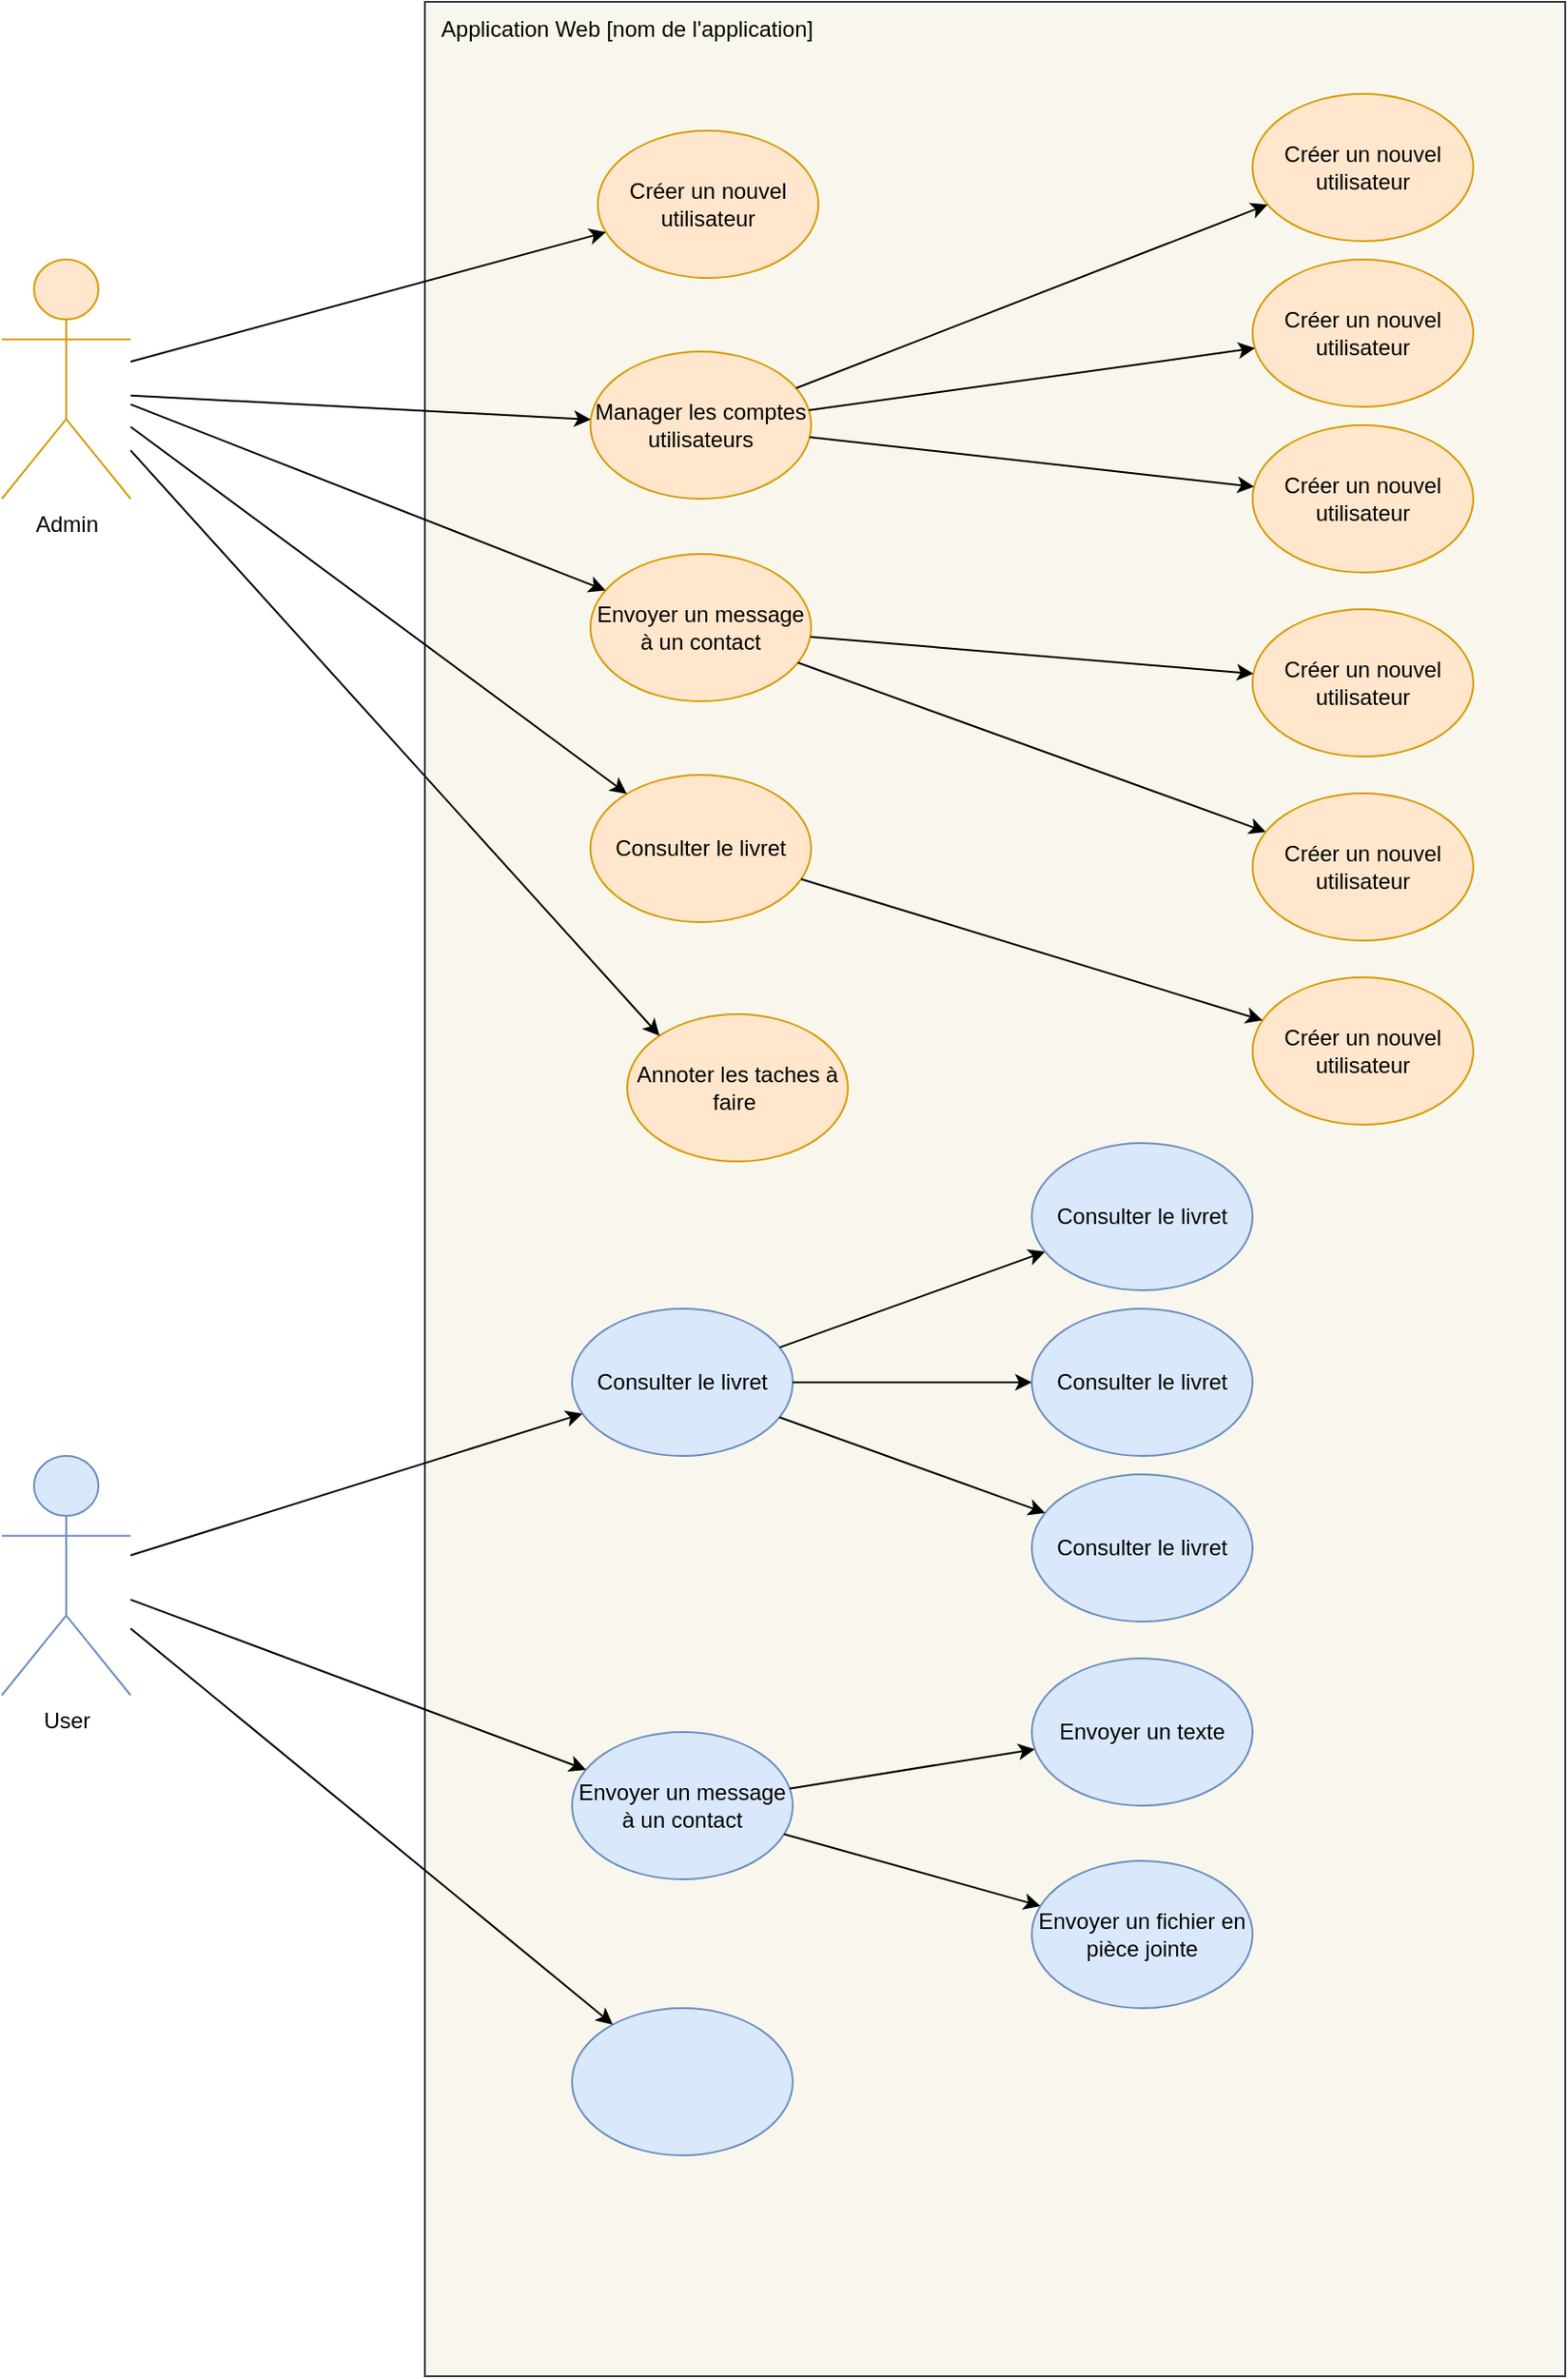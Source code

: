 <mxfile version="16.6.4" type="github">
  <diagram id="CFr1XQL-WDPbR7JwQm22" name="Page-1">
    <mxGraphModel dx="1654" dy="2036" grid="1" gridSize="10" guides="1" tooltips="1" connect="1" arrows="1" fold="1" page="1" pageScale="1" pageWidth="827" pageHeight="1169" math="0" shadow="0">
      <root>
        <mxCell id="0" />
        <mxCell id="1" parent="0" />
        <mxCell id="0fKHhdGLzHID-In8TnUW-1" value="Admin" style="shape=umlActor;verticalLabelPosition=bottom;verticalAlign=top;html=1;outlineConnect=0;fillColor=#ffe6cc;strokeColor=#d79b00;" vertex="1" parent="1">
          <mxGeometry x="90" y="80" width="70" height="130" as="geometry" />
        </mxCell>
        <mxCell id="0fKHhdGLzHID-In8TnUW-5" value="" style="rounded=0;whiteSpace=wrap;html=1;fillColor=#f9f7ed;strokeColor=#36393d;" vertex="1" parent="1">
          <mxGeometry x="320" y="-60" width="620" height="1290" as="geometry" />
        </mxCell>
        <mxCell id="0fKHhdGLzHID-In8TnUW-6" value="Application Web [nom de l&#39;application]" style="rounded=0;whiteSpace=wrap;html=1;strokeColor=none;fillColor=none;" vertex="1" parent="1">
          <mxGeometry x="320" y="-60" width="220" height="30" as="geometry" />
        </mxCell>
        <mxCell id="0fKHhdGLzHID-In8TnUW-7" value="Manager les comptes utilisateurs" style="ellipse;whiteSpace=wrap;html=1;fillColor=#ffe6cc;strokeColor=#d79b00;" vertex="1" parent="1">
          <mxGeometry x="410" y="130" width="120" height="80" as="geometry" />
        </mxCell>
        <mxCell id="0fKHhdGLzHID-In8TnUW-8" value="Envoyer un message à un contact" style="ellipse;whiteSpace=wrap;html=1;fillColor=#ffe6cc;strokeColor=#d79b00;" vertex="1" parent="1">
          <mxGeometry x="410" y="240" width="120" height="80" as="geometry" />
        </mxCell>
        <mxCell id="0fKHhdGLzHID-In8TnUW-10" value="Annoter les taches à faire&amp;nbsp;" style="ellipse;whiteSpace=wrap;html=1;fillColor=#ffe6cc;strokeColor=#d79b00;" vertex="1" parent="1">
          <mxGeometry x="430" y="490" width="120" height="80" as="geometry" />
        </mxCell>
        <mxCell id="0fKHhdGLzHID-In8TnUW-12" value="User" style="shape=umlActor;verticalLabelPosition=bottom;verticalAlign=top;html=1;outlineConnect=0;fillColor=#dae8fc;strokeColor=#6c8ebf;" vertex="1" parent="1">
          <mxGeometry x="90" y="730" width="70" height="130" as="geometry" />
        </mxCell>
        <mxCell id="0fKHhdGLzHID-In8TnUW-14" value="Consulter le livret" style="ellipse;whiteSpace=wrap;html=1;fillColor=#dae8fc;strokeColor=#6c8ebf;" vertex="1" parent="1">
          <mxGeometry x="400" y="650" width="120" height="80" as="geometry" />
        </mxCell>
        <mxCell id="0fKHhdGLzHID-In8TnUW-16" value="Envoyer un message à un contact" style="ellipse;whiteSpace=wrap;html=1;fillColor=#dae8fc;strokeColor=#6c8ebf;" vertex="1" parent="1">
          <mxGeometry x="400" y="880" width="120" height="80" as="geometry" />
        </mxCell>
        <mxCell id="0fKHhdGLzHID-In8TnUW-17" value="" style="ellipse;whiteSpace=wrap;html=1;fillColor=#dae8fc;strokeColor=#6c8ebf;" vertex="1" parent="1">
          <mxGeometry x="400" y="1030" width="120" height="80" as="geometry" />
        </mxCell>
        <mxCell id="0fKHhdGLzHID-In8TnUW-19" value="" style="endArrow=classic;html=1;rounded=0;" edge="1" parent="1" source="0fKHhdGLzHID-In8TnUW-1" target="0fKHhdGLzHID-In8TnUW-8">
          <mxGeometry width="50" height="50" relative="1" as="geometry">
            <mxPoint x="170" y="150.299" as="sourcePoint" />
            <mxPoint x="411.182" y="117.901" as="targetPoint" />
          </mxGeometry>
        </mxCell>
        <mxCell id="0fKHhdGLzHID-In8TnUW-20" value="" style="endArrow=classic;html=1;rounded=0;entryX=0;entryY=0;entryDx=0;entryDy=0;" edge="1" parent="1" source="0fKHhdGLzHID-In8TnUW-1" target="0fKHhdGLzHID-In8TnUW-10">
          <mxGeometry width="50" height="50" relative="1" as="geometry">
            <mxPoint x="180" y="160.299" as="sourcePoint" />
            <mxPoint x="421.182" y="127.901" as="targetPoint" />
          </mxGeometry>
        </mxCell>
        <mxCell id="0fKHhdGLzHID-In8TnUW-21" value="" style="endArrow=classic;html=1;rounded=0;" edge="1" parent="1" source="0fKHhdGLzHID-In8TnUW-12" target="0fKHhdGLzHID-In8TnUW-14">
          <mxGeometry width="50" height="50" relative="1" as="geometry">
            <mxPoint x="170" y="759.995" as="sourcePoint" />
            <mxPoint x="427.574" y="950.786" as="targetPoint" />
          </mxGeometry>
        </mxCell>
        <mxCell id="0fKHhdGLzHID-In8TnUW-22" value="" style="endArrow=classic;html=1;rounded=0;" edge="1" parent="1" source="0fKHhdGLzHID-In8TnUW-12" target="0fKHhdGLzHID-In8TnUW-16">
          <mxGeometry width="50" height="50" relative="1" as="geometry">
            <mxPoint x="170" y="823.02" as="sourcePoint" />
            <mxPoint x="437.574" y="960.786" as="targetPoint" />
          </mxGeometry>
        </mxCell>
        <mxCell id="0fKHhdGLzHID-In8TnUW-23" value="" style="endArrow=classic;html=1;rounded=0;" edge="1" parent="1" source="0fKHhdGLzHID-In8TnUW-12" target="0fKHhdGLzHID-In8TnUW-17">
          <mxGeometry width="50" height="50" relative="1" as="geometry">
            <mxPoint x="180" y="833.02" as="sourcePoint" />
            <mxPoint x="447.574" y="970.786" as="targetPoint" />
          </mxGeometry>
        </mxCell>
        <mxCell id="0fKHhdGLzHID-In8TnUW-24" value="Consulter le livret" style="ellipse;whiteSpace=wrap;html=1;fillColor=#ffe6cc;strokeColor=#d79b00;" vertex="1" parent="1">
          <mxGeometry x="410" y="360" width="120" height="80" as="geometry" />
        </mxCell>
        <mxCell id="0fKHhdGLzHID-In8TnUW-25" value="" style="endArrow=classic;html=1;rounded=0;" edge="1" parent="1" source="0fKHhdGLzHID-In8TnUW-1" target="0fKHhdGLzHID-In8TnUW-24">
          <mxGeometry width="50" height="50" relative="1" as="geometry">
            <mxPoint x="160" y="210.003" as="sourcePoint" />
            <mxPoint x="403.874" y="271.969" as="targetPoint" />
          </mxGeometry>
        </mxCell>
        <mxCell id="0fKHhdGLzHID-In8TnUW-26" value="Créer un nouvel utilisateur" style="ellipse;whiteSpace=wrap;html=1;fillColor=#ffe6cc;strokeColor=#d79b00;" vertex="1" parent="1">
          <mxGeometry x="414" y="10" width="120" height="80" as="geometry" />
        </mxCell>
        <mxCell id="0fKHhdGLzHID-In8TnUW-27" value="" style="endArrow=classic;html=1;rounded=0;" edge="1" parent="1" target="0fKHhdGLzHID-In8TnUW-7">
          <mxGeometry width="50" height="50" relative="1" as="geometry">
            <mxPoint x="160" y="153.893" as="sourcePoint" />
            <mxPoint x="403.874" y="215.859" as="targetPoint" />
          </mxGeometry>
        </mxCell>
        <mxCell id="0fKHhdGLzHID-In8TnUW-28" value="" style="endArrow=classic;html=1;rounded=0;" edge="1" parent="1" source="0fKHhdGLzHID-In8TnUW-1" target="0fKHhdGLzHID-In8TnUW-26">
          <mxGeometry width="50" height="50" relative="1" as="geometry">
            <mxPoint x="190" y="98.033" as="sourcePoint" />
            <mxPoint x="433.874" y="159.999" as="targetPoint" />
          </mxGeometry>
        </mxCell>
        <mxCell id="0fKHhdGLzHID-In8TnUW-29" value="Créer un nouvel utilisateur" style="ellipse;whiteSpace=wrap;html=1;fillColor=#ffe6cc;strokeColor=#d79b00;" vertex="1" parent="1">
          <mxGeometry x="770" y="170" width="120" height="80" as="geometry" />
        </mxCell>
        <mxCell id="0fKHhdGLzHID-In8TnUW-30" value="Créer un nouvel utilisateur" style="ellipse;whiteSpace=wrap;html=1;fillColor=#ffe6cc;strokeColor=#d79b00;" vertex="1" parent="1">
          <mxGeometry x="770" y="80" width="120" height="80" as="geometry" />
        </mxCell>
        <mxCell id="0fKHhdGLzHID-In8TnUW-31" value="Créer un nouvel utilisateur" style="ellipse;whiteSpace=wrap;html=1;fillColor=#ffe6cc;strokeColor=#d79b00;" vertex="1" parent="1">
          <mxGeometry x="770" y="-10" width="120" height="80" as="geometry" />
        </mxCell>
        <mxCell id="0fKHhdGLzHID-In8TnUW-32" value="" style="endArrow=classic;html=1;rounded=0;" edge="1" parent="1" source="0fKHhdGLzHID-In8TnUW-7" target="0fKHhdGLzHID-In8TnUW-30">
          <mxGeometry width="50" height="50" relative="1" as="geometry">
            <mxPoint x="410" y="390" as="sourcePoint" />
            <mxPoint x="460" y="340" as="targetPoint" />
          </mxGeometry>
        </mxCell>
        <mxCell id="0fKHhdGLzHID-In8TnUW-33" value="" style="endArrow=classic;html=1;rounded=0;" edge="1" parent="1" source="0fKHhdGLzHID-In8TnUW-7" target="0fKHhdGLzHID-In8TnUW-29">
          <mxGeometry width="50" height="50" relative="1" as="geometry">
            <mxPoint x="528.61" y="231.441" as="sourcePoint" />
            <mxPoint x="821.398" y="188.585" as="targetPoint" />
          </mxGeometry>
        </mxCell>
        <mxCell id="0fKHhdGLzHID-In8TnUW-34" value="" style="endArrow=classic;html=1;rounded=0;" edge="1" parent="1" source="0fKHhdGLzHID-In8TnUW-7" target="0fKHhdGLzHID-In8TnUW-31">
          <mxGeometry width="50" height="50" relative="1" as="geometry">
            <mxPoint x="538.61" y="241.441" as="sourcePoint" />
            <mxPoint x="831.398" y="198.585" as="targetPoint" />
          </mxGeometry>
        </mxCell>
        <mxCell id="0fKHhdGLzHID-In8TnUW-35" value="" style="endArrow=classic;html=1;rounded=0;" edge="1" parent="1" source="0fKHhdGLzHID-In8TnUW-8" target="0fKHhdGLzHID-In8TnUW-37">
          <mxGeometry width="50" height="50" relative="1" as="geometry">
            <mxPoint x="570.0" y="390.001" as="sourcePoint" />
            <mxPoint x="862.788" y="347.145" as="targetPoint" />
          </mxGeometry>
        </mxCell>
        <mxCell id="0fKHhdGLzHID-In8TnUW-37" value="Créer un nouvel utilisateur" style="ellipse;whiteSpace=wrap;html=1;fillColor=#ffe6cc;strokeColor=#d79b00;" vertex="1" parent="1">
          <mxGeometry x="770" y="370" width="120" height="80" as="geometry" />
        </mxCell>
        <mxCell id="0fKHhdGLzHID-In8TnUW-38" value="Créer un nouvel utilisateur" style="ellipse;whiteSpace=wrap;html=1;fillColor=#ffe6cc;strokeColor=#d79b00;" vertex="1" parent="1">
          <mxGeometry x="770" y="270" width="120" height="80" as="geometry" />
        </mxCell>
        <mxCell id="0fKHhdGLzHID-In8TnUW-39" value="" style="endArrow=classic;html=1;rounded=0;" edge="1" parent="1" source="0fKHhdGLzHID-In8TnUW-8" target="0fKHhdGLzHID-In8TnUW-38">
          <mxGeometry width="50" height="50" relative="1" as="geometry">
            <mxPoint x="706.329" y="451.484" as="sourcePoint" />
            <mxPoint x="590" y="270.005" as="targetPoint" />
          </mxGeometry>
        </mxCell>
        <mxCell id="0fKHhdGLzHID-In8TnUW-40" value="Créer un nouvel utilisateur" style="ellipse;whiteSpace=wrap;html=1;fillColor=#ffe6cc;strokeColor=#d79b00;" vertex="1" parent="1">
          <mxGeometry x="770" y="470" width="120" height="80" as="geometry" />
        </mxCell>
        <mxCell id="0fKHhdGLzHID-In8TnUW-41" value="" style="endArrow=classic;html=1;rounded=0;" edge="1" parent="1" source="0fKHhdGLzHID-In8TnUW-24" target="0fKHhdGLzHID-In8TnUW-40">
          <mxGeometry width="50" height="50" relative="1" as="geometry">
            <mxPoint x="519.185" y="459.996" as="sourcePoint" />
            <mxPoint x="780.004" y="480.663" as="targetPoint" />
          </mxGeometry>
        </mxCell>
        <mxCell id="0fKHhdGLzHID-In8TnUW-42" value="" style="endArrow=classic;html=1;rounded=0;" edge="1" parent="1" source="0fKHhdGLzHID-In8TnUW-14" target="0fKHhdGLzHID-In8TnUW-47">
          <mxGeometry width="50" height="50" relative="1" as="geometry">
            <mxPoint x="570" y="707.078" as="sourcePoint" />
            <mxPoint x="815.647" y="630.001" as="targetPoint" />
          </mxGeometry>
        </mxCell>
        <mxCell id="0fKHhdGLzHID-In8TnUW-43" value="" style="endArrow=classic;html=1;rounded=0;startArrow=none;" edge="1" parent="1" source="0fKHhdGLzHID-In8TnUW-14" target="0fKHhdGLzHID-In8TnUW-48">
          <mxGeometry width="50" height="50" relative="1" as="geometry">
            <mxPoint x="529.999" y="690.299" as="sourcePoint" />
            <mxPoint x="827.437" y="640.001" as="targetPoint" />
          </mxGeometry>
        </mxCell>
        <mxCell id="0fKHhdGLzHID-In8TnUW-46" value="Consulter le livret" style="ellipse;whiteSpace=wrap;html=1;fillColor=#dae8fc;strokeColor=#6c8ebf;" vertex="1" parent="1">
          <mxGeometry x="650" y="740" width="120" height="80" as="geometry" />
        </mxCell>
        <mxCell id="0fKHhdGLzHID-In8TnUW-47" value="Consulter le livret" style="ellipse;whiteSpace=wrap;html=1;fillColor=#dae8fc;strokeColor=#6c8ebf;" vertex="1" parent="1">
          <mxGeometry x="650" y="650" width="120" height="80" as="geometry" />
        </mxCell>
        <mxCell id="0fKHhdGLzHID-In8TnUW-48" value="Consulter le livret" style="ellipse;whiteSpace=wrap;html=1;fillColor=#dae8fc;strokeColor=#6c8ebf;" vertex="1" parent="1">
          <mxGeometry x="650" y="560" width="120" height="80" as="geometry" />
        </mxCell>
        <mxCell id="0fKHhdGLzHID-In8TnUW-50" value="Envoyer un fichier en pièce jointe" style="ellipse;whiteSpace=wrap;html=1;fillColor=#dae8fc;strokeColor=#6c8ebf;" vertex="1" parent="1">
          <mxGeometry x="650" y="950" width="120" height="80" as="geometry" />
        </mxCell>
        <mxCell id="0fKHhdGLzHID-In8TnUW-51" value="Envoyer un texte" style="ellipse;whiteSpace=wrap;html=1;fillColor=#dae8fc;strokeColor=#6c8ebf;" vertex="1" parent="1">
          <mxGeometry x="650" y="840" width="120" height="80" as="geometry" />
        </mxCell>
        <mxCell id="0fKHhdGLzHID-In8TnUW-52" value="" style="endArrow=classic;html=1;rounded=0;" edge="1" parent="1" source="0fKHhdGLzHID-In8TnUW-16" target="0fKHhdGLzHID-In8TnUW-51">
          <mxGeometry width="50" height="50" relative="1" as="geometry">
            <mxPoint x="480.002" y="827.997" as="sourcePoint" />
            <mxPoint x="734.402" y="919.998" as="targetPoint" />
          </mxGeometry>
        </mxCell>
        <mxCell id="0fKHhdGLzHID-In8TnUW-53" value="" style="endArrow=classic;html=1;rounded=0;" edge="1" parent="1" target="0fKHhdGLzHID-In8TnUW-46">
          <mxGeometry width="50" height="50" relative="1" as="geometry">
            <mxPoint x="512.802" y="708.997" as="sourcePoint" />
            <mxPoint x="767.202" y="800.998" as="targetPoint" />
          </mxGeometry>
        </mxCell>
        <mxCell id="0fKHhdGLzHID-In8TnUW-55" value="" style="endArrow=classic;html=1;rounded=0;" edge="1" parent="1" source="0fKHhdGLzHID-In8TnUW-16" target="0fKHhdGLzHID-In8TnUW-50">
          <mxGeometry width="50" height="50" relative="1" as="geometry">
            <mxPoint x="532.802" y="728.997" as="sourcePoint" />
            <mxPoint x="787.202" y="820.998" as="targetPoint" />
          </mxGeometry>
        </mxCell>
      </root>
    </mxGraphModel>
  </diagram>
</mxfile>

